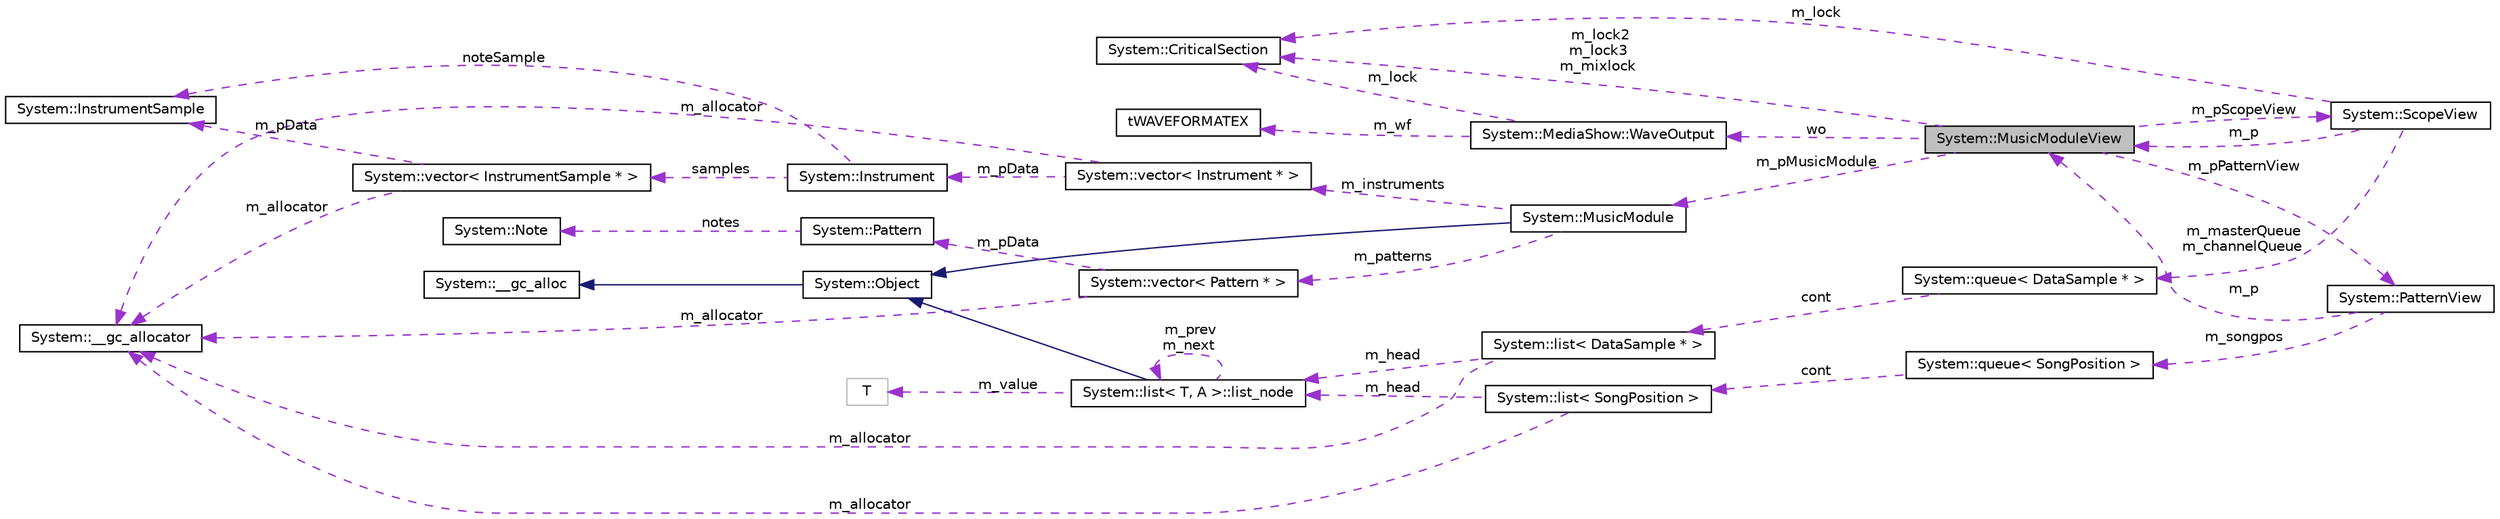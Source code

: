 digraph G
{
  edge [fontname="Helvetica",fontsize="10",labelfontname="Helvetica",labelfontsize="10"];
  node [fontname="Helvetica",fontsize="10",shape=record];
  rankdir="LR";
  Node1 [label="System::MusicModuleView",height=0.2,width=0.4,color="black", fillcolor="grey75", style="filled" fontcolor="black"];
  Node2 -> Node1 [dir="back",color="darkorchid3",fontsize="10",style="dashed",label=" m_lock2\nm_lock3\nm_mixlock" ,fontname="Helvetica"];
  Node2 [label="System::CriticalSection",height=0.2,width=0.4,color="black", fillcolor="white", style="filled",URL="$class_system_1_1_critical_section.html"];
  Node3 -> Node1 [dir="back",color="darkorchid3",fontsize="10",style="dashed",label=" m_pScopeView" ,fontname="Helvetica"];
  Node3 [label="System::ScopeView",height=0.2,width=0.4,color="black", fillcolor="white", style="filled",URL="$class_system_1_1_scope_view.html"];
  Node2 -> Node3 [dir="back",color="darkorchid3",fontsize="10",style="dashed",label=" m_lock" ,fontname="Helvetica"];
  Node1 -> Node3 [dir="back",color="darkorchid3",fontsize="10",style="dashed",label=" m_p" ,fontname="Helvetica"];
  Node4 -> Node3 [dir="back",color="darkorchid3",fontsize="10",style="dashed",label=" m_masterQueue\nm_channelQueue" ,fontname="Helvetica"];
  Node4 [label="System::queue\< DataSample * \>",height=0.2,width=0.4,color="black", fillcolor="white", style="filled",URL="$class_system_1_1queue.html"];
  Node5 -> Node4 [dir="back",color="darkorchid3",fontsize="10",style="dashed",label=" cont" ,fontname="Helvetica"];
  Node5 [label="System::list\< DataSample * \>",height=0.2,width=0.4,color="black", fillcolor="white", style="filled",URL="$class_system_1_1list.html"];
  Node6 -> Node5 [dir="back",color="darkorchid3",fontsize="10",style="dashed",label=" m_allocator" ,fontname="Helvetica"];
  Node6 [label="System::__gc_allocator",height=0.2,width=0.4,color="black", fillcolor="white", style="filled",URL="$class_system_1_1____gc__allocator.html"];
  Node7 -> Node5 [dir="back",color="darkorchid3",fontsize="10",style="dashed",label=" m_head" ,fontname="Helvetica"];
  Node7 [label="System::list\< T, A \>::list_node",height=0.2,width=0.4,color="black", fillcolor="white", style="filled",URL="$class_system_1_1list_1_1list__node.html"];
  Node8 -> Node7 [dir="back",color="midnightblue",fontsize="10",style="solid",fontname="Helvetica"];
  Node8 [label="System::Object",height=0.2,width=0.4,color="black", fillcolor="white", style="filled",URL="$class_system_1_1_object.html"];
  Node9 -> Node8 [dir="back",color="midnightblue",fontsize="10",style="solid",fontname="Helvetica"];
  Node9 [label="System::__gc_alloc",height=0.2,width=0.4,color="black", fillcolor="white", style="filled",URL="$class_system_1_1____gc__alloc.html"];
  Node7 -> Node7 [dir="back",color="darkorchid3",fontsize="10",style="dashed",label=" m_prev\nm_next" ,fontname="Helvetica"];
  Node10 -> Node7 [dir="back",color="darkorchid3",fontsize="10",style="dashed",label=" m_value" ,fontname="Helvetica"];
  Node10 [label="T",height=0.2,width=0.4,color="grey75", fillcolor="white", style="filled"];
  Node11 -> Node1 [dir="back",color="darkorchid3",fontsize="10",style="dashed",label=" wo" ,fontname="Helvetica"];
  Node11 [label="System::MediaShow::WaveOutput",height=0.2,width=0.4,color="black", fillcolor="white", style="filled",URL="$class_system_1_1_media_show_1_1_wave_output.html"];
  Node2 -> Node11 [dir="back",color="darkorchid3",fontsize="10",style="dashed",label=" m_lock" ,fontname="Helvetica"];
  Node12 -> Node11 [dir="back",color="darkorchid3",fontsize="10",style="dashed",label=" m_wf" ,fontname="Helvetica"];
  Node12 [label="tWAVEFORMATEX",height=0.2,width=0.4,color="black", fillcolor="white", style="filled",URL="$structt_w_a_v_e_f_o_r_m_a_t_e_x.html"];
  Node13 -> Node1 [dir="back",color="darkorchid3",fontsize="10",style="dashed",label=" m_pPatternView" ,fontname="Helvetica"];
  Node13 [label="System::PatternView",height=0.2,width=0.4,color="black", fillcolor="white", style="filled",URL="$class_system_1_1_pattern_view.html"];
  Node1 -> Node13 [dir="back",color="darkorchid3",fontsize="10",style="dashed",label=" m_p" ,fontname="Helvetica"];
  Node14 -> Node13 [dir="back",color="darkorchid3",fontsize="10",style="dashed",label=" m_songpos" ,fontname="Helvetica"];
  Node14 [label="System::queue\< SongPosition \>",height=0.2,width=0.4,color="black", fillcolor="white", style="filled",URL="$class_system_1_1queue.html"];
  Node15 -> Node14 [dir="back",color="darkorchid3",fontsize="10",style="dashed",label=" cont" ,fontname="Helvetica"];
  Node15 [label="System::list\< SongPosition \>",height=0.2,width=0.4,color="black", fillcolor="white", style="filled",URL="$class_system_1_1list.html"];
  Node6 -> Node15 [dir="back",color="darkorchid3",fontsize="10",style="dashed",label=" m_allocator" ,fontname="Helvetica"];
  Node7 -> Node15 [dir="back",color="darkorchid3",fontsize="10",style="dashed",label=" m_head" ,fontname="Helvetica"];
  Node16 -> Node1 [dir="back",color="darkorchid3",fontsize="10",style="dashed",label=" m_pMusicModule" ,fontname="Helvetica"];
  Node16 [label="System::MusicModule",height=0.2,width=0.4,color="black", fillcolor="white", style="filled",URL="$class_system_1_1_music_module.html"];
  Node8 -> Node16 [dir="back",color="midnightblue",fontsize="10",style="solid",fontname="Helvetica"];
  Node17 -> Node16 [dir="back",color="darkorchid3",fontsize="10",style="dashed",label=" m_instruments" ,fontname="Helvetica"];
  Node17 [label="System::vector\< Instrument * \>",height=0.2,width=0.4,color="black", fillcolor="white", style="filled",URL="$class_system_1_1vector.html"];
  Node6 -> Node17 [dir="back",color="darkorchid3",fontsize="10",style="dashed",label=" m_allocator" ,fontname="Helvetica"];
  Node18 -> Node17 [dir="back",color="darkorchid3",fontsize="10",style="dashed",label=" m_pData" ,fontname="Helvetica"];
  Node18 [label="System::Instrument",height=0.2,width=0.4,color="black", fillcolor="white", style="filled",URL="$class_system_1_1_instrument.html"];
  Node19 -> Node18 [dir="back",color="darkorchid3",fontsize="10",style="dashed",label=" samples" ,fontname="Helvetica"];
  Node19 [label="System::vector\< InstrumentSample * \>",height=0.2,width=0.4,color="black", fillcolor="white", style="filled",URL="$class_system_1_1vector.html"];
  Node6 -> Node19 [dir="back",color="darkorchid3",fontsize="10",style="dashed",label=" m_allocator" ,fontname="Helvetica"];
  Node20 -> Node19 [dir="back",color="darkorchid3",fontsize="10",style="dashed",label=" m_pData" ,fontname="Helvetica"];
  Node20 [label="System::InstrumentSample",height=0.2,width=0.4,color="black", fillcolor="white", style="filled",URL="$class_system_1_1_instrument_sample.html"];
  Node20 -> Node18 [dir="back",color="darkorchid3",fontsize="10",style="dashed",label=" noteSample" ,fontname="Helvetica"];
  Node21 -> Node16 [dir="back",color="darkorchid3",fontsize="10",style="dashed",label=" m_patterns" ,fontname="Helvetica"];
  Node21 [label="System::vector\< Pattern * \>",height=0.2,width=0.4,color="black", fillcolor="white", style="filled",URL="$class_system_1_1vector.html"];
  Node22 -> Node21 [dir="back",color="darkorchid3",fontsize="10",style="dashed",label=" m_pData" ,fontname="Helvetica"];
  Node22 [label="System::Pattern",height=0.2,width=0.4,color="black", fillcolor="white", style="filled",URL="$struct_system_1_1_pattern.html"];
  Node23 -> Node22 [dir="back",color="darkorchid3",fontsize="10",style="dashed",label=" notes" ,fontname="Helvetica"];
  Node23 [label="System::Note",height=0.2,width=0.4,color="black", fillcolor="white", style="filled",URL="$struct_system_1_1_note.html"];
  Node6 -> Node21 [dir="back",color="darkorchid3",fontsize="10",style="dashed",label=" m_allocator" ,fontname="Helvetica"];
}
